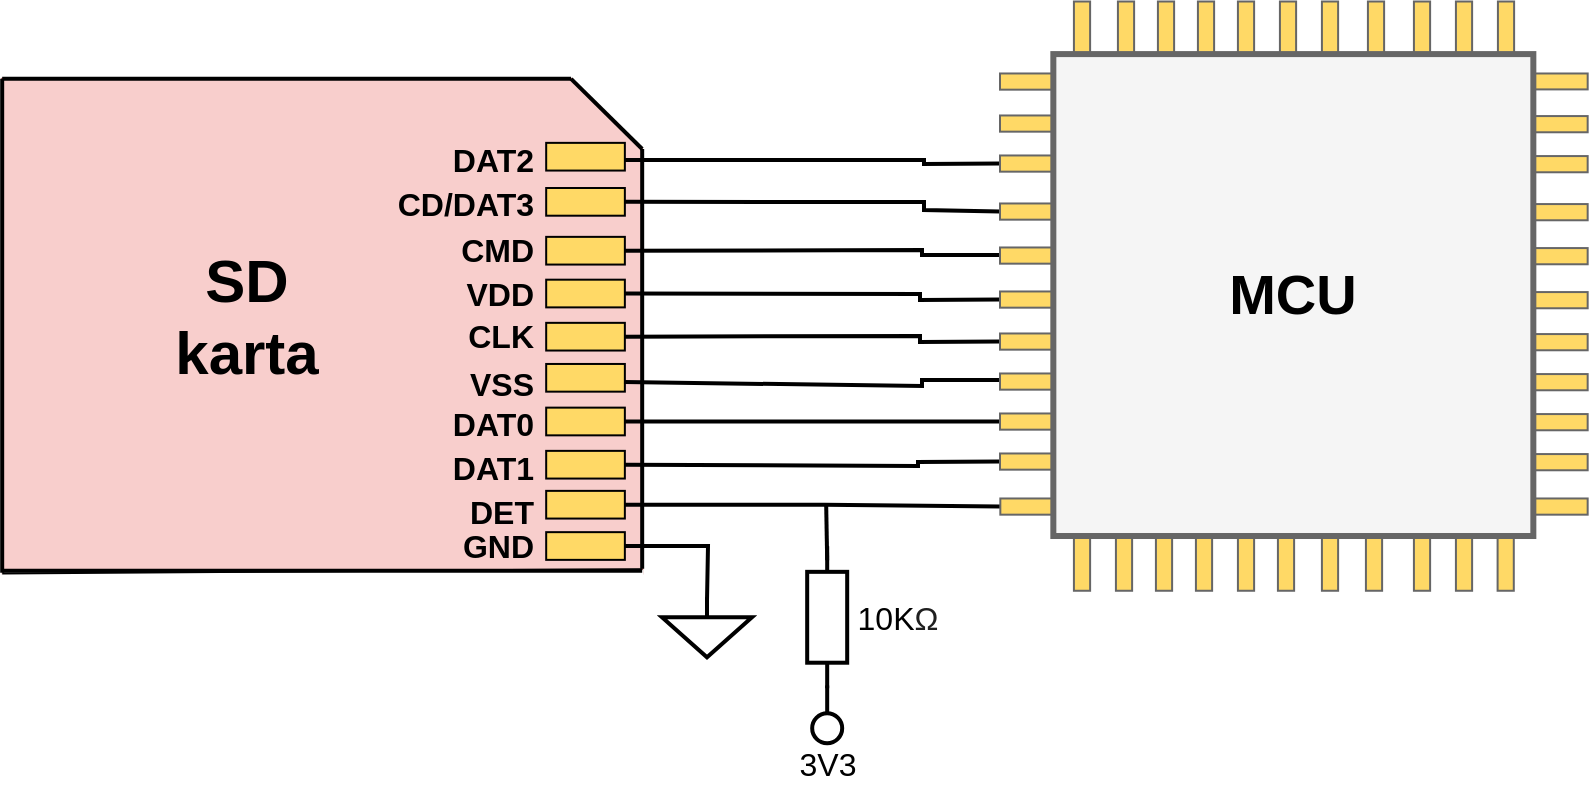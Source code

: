 <mxfile version="26.2.15">
  <diagram name="Page-1" id="grxjmBSZ66YvxdyVK8vT">
    <mxGraphModel dx="933" dy="649" grid="0" gridSize="10" guides="1" tooltips="1" connect="1" arrows="1" fold="1" page="1" pageScale="1" pageWidth="1169" pageHeight="827" math="0" shadow="0">
      <root>
        <mxCell id="0" />
        <mxCell id="1" parent="0" />
        <mxCell id="pv6o5KpTnsOTxaIWQSOI-92" value="" style="endArrow=none;html=1;rounded=0;strokeWidth=2;" parent="1" edge="1">
          <mxGeometry width="50" height="50" relative="1" as="geometry">
            <mxPoint x="591.09" y="507.43" as="sourcePoint" />
            <mxPoint x="591.59" y="535.14" as="targetPoint" />
          </mxGeometry>
        </mxCell>
        <mxCell id="pv6o5KpTnsOTxaIWQSOI-93" value="" style="pointerEvents=1;verticalLabelPosition=bottom;shadow=0;dashed=0;align=center;html=1;verticalAlign=top;shape=mxgraph.electrical.resistors.resistor_1;rotation=90;strokeWidth=2;" parent="1" vertex="1">
          <mxGeometry x="556.09" y="553.64" width="71" height="20" as="geometry" />
        </mxCell>
        <mxCell id="pv6o5KpTnsOTxaIWQSOI-94" value="&lt;font style=&quot;font-size: 16px;&quot;&gt;10K&lt;/font&gt;&lt;span style=&quot;color: rgb(31, 31, 31); font-family: &amp;quot;Google Sans&amp;quot;, Arial, sans-serif; font-size: 16px; text-align: start; background-color: rgb(255, 255, 255);&quot;&gt;Ω&lt;/span&gt;" style="text;html=1;align=center;verticalAlign=middle;whiteSpace=wrap;rounded=0;" parent="1" vertex="1">
          <mxGeometry x="596.59" y="548.64" width="60" height="30" as="geometry" />
        </mxCell>
        <mxCell id="pv6o5KpTnsOTxaIWQSOI-95" value="&lt;font style=&quot;font-size: 16px;&quot;&gt;3V3&lt;/font&gt;" style="text;html=1;align=center;verticalAlign=middle;whiteSpace=wrap;rounded=0;" parent="1" vertex="1">
          <mxGeometry x="561.59" y="622.14" width="60" height="30" as="geometry" />
        </mxCell>
        <mxCell id="pv6o5KpTnsOTxaIWQSOI-96" value="" style="endArrow=none;html=1;rounded=0;entryX=0.98;entryY=0.5;entryDx=0;entryDy=0;entryPerimeter=0;exitX=0.5;exitY=0;exitDx=0;exitDy=0;strokeWidth=2;" parent="1" source="pv6o5KpTnsOTxaIWQSOI-101" target="pv6o5KpTnsOTxaIWQSOI-93" edge="1">
          <mxGeometry width="50" height="50" relative="1" as="geometry">
            <mxPoint x="591.59" y="609.14" as="sourcePoint" />
            <mxPoint x="603.59" y="560.14" as="targetPoint" />
          </mxGeometry>
        </mxCell>
        <mxCell id="pv6o5KpTnsOTxaIWQSOI-99" value="" style="pointerEvents=1;verticalLabelPosition=bottom;shadow=0;dashed=0;align=center;html=1;verticalAlign=top;shape=mxgraph.electrical.signal_sources.signal_ground;strokeWidth=2;" parent="1" vertex="1">
          <mxGeometry x="509.0" y="553.64" width="45" height="30" as="geometry" />
        </mxCell>
        <mxCell id="pv6o5KpTnsOTxaIWQSOI-101" value="" style="verticalLabelPosition=bottom;shadow=0;dashed=0;align=center;html=1;verticalAlign=top;strokeWidth=2;shape=ellipse;perimeter=ellipsePerimeter;" parent="1" vertex="1">
          <mxGeometry x="584.09" y="611.64" width="15" height="15" as="geometry" />
        </mxCell>
        <mxCell id="pv6o5KpTnsOTxaIWQSOI-102" value="" style="group;fillColor=#f8cecc;strokeColor=#b85450;container=0;" parent="1" vertex="1" connectable="0">
          <mxGeometry x="179.09" y="294.43" width="320" height="247.36" as="geometry" />
        </mxCell>
        <mxCell id="pv6o5KpTnsOTxaIWQSOI-103" value="" style="triangle;whiteSpace=wrap;html=1;rotation=80;strokeColor=#FFFFFF;container=0;" parent="1" vertex="1">
          <mxGeometry x="473.77" y="268" width="58" height="81" as="geometry" />
        </mxCell>
        <mxCell id="pv6o5KpTnsOTxaIWQSOI-105" value="" style="rounded=0;whiteSpace=wrap;html=1;strokeColor=#FFFFFF;container=0;" parent="1" vertex="1">
          <mxGeometry x="455.09" y="540.43" width="44" height="31.69" as="geometry" />
        </mxCell>
        <mxCell id="pv6o5KpTnsOTxaIWQSOI-106" value="" style="rounded=0;whiteSpace=wrap;html=1;strokeColor=#FFFFFF;container=0;" parent="1" vertex="1">
          <mxGeometry x="411.09" y="540.43" width="44" height="31.69" as="geometry" />
        </mxCell>
        <mxCell id="pv6o5KpTnsOTxaIWQSOI-107" value="" style="rounded=0;whiteSpace=wrap;html=1;strokeColor=#FFFFFF;container=0;" parent="1" vertex="1">
          <mxGeometry x="367.09" y="540.43" width="44" height="31.69" as="geometry" />
        </mxCell>
        <mxCell id="pv6o5KpTnsOTxaIWQSOI-108" value="" style="rounded=0;whiteSpace=wrap;html=1;strokeColor=#FFFFFF;container=0;" parent="1" vertex="1">
          <mxGeometry x="323.09" y="540.43" width="44" height="31.69" as="geometry" />
        </mxCell>
        <mxCell id="pv6o5KpTnsOTxaIWQSOI-109" value="" style="rounded=0;whiteSpace=wrap;html=1;strokeColor=#FFFFFF;container=0;" parent="1" vertex="1">
          <mxGeometry x="279.09" y="540.43" width="44" height="31.69" as="geometry" />
        </mxCell>
        <mxCell id="pv6o5KpTnsOTxaIWQSOI-110" value="" style="rounded=0;whiteSpace=wrap;html=1;strokeColor=#FFFFFF;container=0;" parent="1" vertex="1">
          <mxGeometry x="235.09" y="540.43" width="44" height="31.69" as="geometry" />
        </mxCell>
        <mxCell id="pv6o5KpTnsOTxaIWQSOI-111" value="" style="rounded=0;whiteSpace=wrap;html=1;strokeColor=#FFFFFF;container=0;" parent="1" vertex="1">
          <mxGeometry x="201.09" y="540.43" width="44" height="31.69" as="geometry" />
        </mxCell>
        <mxCell id="pv6o5KpTnsOTxaIWQSOI-112" value="" style="rounded=0;whiteSpace=wrap;html=1;strokeColor=#FFFFFF;container=0;" parent="1" vertex="1">
          <mxGeometry x="179.09" y="540.43" width="44" height="31.69" as="geometry" />
        </mxCell>
        <mxCell id="pv6o5KpTnsOTxaIWQSOI-113" value="" style="endArrow=none;html=1;rounded=0;exitX=1;exitY=0;exitDx=0;exitDy=0;strokeWidth=2;" parent="1" source="pv6o5KpTnsOTxaIWQSOI-105" edge="1">
          <mxGeometry width="50" height="50" relative="1" as="geometry">
            <mxPoint x="364.09" y="573.43" as="sourcePoint" />
            <mxPoint x="179.09" y="540.43" as="targetPoint" />
          </mxGeometry>
        </mxCell>
        <mxCell id="pv6o5KpTnsOTxaIWQSOI-114" value="" style="endArrow=none;html=1;rounded=0;exitX=-0.002;exitY=0.014;exitDx=0;exitDy=0;exitPerimeter=0;" parent="1" source="pv6o5KpTnsOTxaIWQSOI-112" edge="1">
          <mxGeometry width="50" height="50" relative="1" as="geometry">
            <mxPoint x="179.09" y="540.43" as="sourcePoint" />
            <mxPoint x="179.09" y="518.43" as="targetPoint" />
          </mxGeometry>
        </mxCell>
        <mxCell id="pv6o5KpTnsOTxaIWQSOI-3" value="" style="rounded=0;whiteSpace=wrap;html=1;container=0;fillColor=#FFD966;strokeColor=#000000;" parent="1" vertex="1">
          <mxGeometry x="451.09" y="326.43" width="39.34" height="13.85" as="geometry" />
        </mxCell>
        <mxCell id="pv6o5KpTnsOTxaIWQSOI-10" value="" style="endArrow=none;html=1;rounded=0;entryX=0;entryY=1;entryDx=0;entryDy=0;strokeWidth=2;" parent="1" edge="1">
          <mxGeometry width="50" height="50" relative="1" as="geometry">
            <mxPoint x="179.09" y="541.43" as="sourcePoint" />
            <mxPoint x="179.09" y="294.43" as="targetPoint" />
          </mxGeometry>
        </mxCell>
        <mxCell id="pv6o5KpTnsOTxaIWQSOI-11" value="" style="endArrow=none;html=1;rounded=0;exitX=1;exitY=1;exitDx=0;exitDy=0;" parent="1" edge="1">
          <mxGeometry width="50" height="50" relative="1" as="geometry">
            <mxPoint x="179.09" y="541.79" as="sourcePoint" />
            <mxPoint x="499.09" y="539.6" as="targetPoint" />
          </mxGeometry>
        </mxCell>
        <mxCell id="pv6o5KpTnsOTxaIWQSOI-12" value="" style="endArrow=none;html=1;rounded=0;strokeWidth=2;" parent="1" edge="1">
          <mxGeometry width="50" height="50" relative="1" as="geometry">
            <mxPoint x="179.09" y="294.43" as="sourcePoint" />
            <mxPoint x="463.534" y="294.43" as="targetPoint" />
          </mxGeometry>
        </mxCell>
        <mxCell id="pv6o5KpTnsOTxaIWQSOI-13" value="" style="endArrow=none;html=1;rounded=0;strokeWidth=2;" parent="1" edge="1">
          <mxGeometry width="50" height="50" relative="1" as="geometry">
            <mxPoint x="499.09" y="329.478" as="sourcePoint" />
            <mxPoint x="463.534" y="294.43" as="targetPoint" />
          </mxGeometry>
        </mxCell>
        <mxCell id="pv6o5KpTnsOTxaIWQSOI-14" value="" style="endArrow=none;html=1;rounded=0;strokeWidth=2;" parent="1" edge="1">
          <mxGeometry width="50" height="50" relative="1" as="geometry">
            <mxPoint x="499.09" y="539.43" as="sourcePoint" />
            <mxPoint x="499.09" y="329.478" as="targetPoint" />
          </mxGeometry>
        </mxCell>
        <mxCell id="pv6o5KpTnsOTxaIWQSOI-67" value="&lt;font style=&quot;font-size: 30px;&quot;&gt;&lt;b style=&quot;&quot;&gt;SD&lt;/b&gt;&lt;/font&gt;&lt;div&gt;&lt;font style=&quot;font-size: 30px;&quot;&gt;&lt;b style=&quot;&quot;&gt;karta&lt;/b&gt;&lt;/font&gt;&lt;/div&gt;" style="text;html=1;align=center;verticalAlign=middle;whiteSpace=wrap;rounded=0;container=0;" parent="1" vertex="1">
          <mxGeometry x="198.59" y="357.0" width="205" height="112.56" as="geometry" />
        </mxCell>
        <mxCell id="pv6o5KpTnsOTxaIWQSOI-77" value="&lt;b&gt;&lt;font style=&quot;font-size: 16px;&quot;&gt;DAT2&lt;/font&gt;&lt;/b&gt;" style="text;html=1;align=right;verticalAlign=middle;whiteSpace=wrap;rounded=0;container=0;" parent="1" vertex="1">
          <mxGeometry x="387.09" y="318.282" width="60" height="32.471" as="geometry" />
        </mxCell>
        <mxCell id="pv6o5KpTnsOTxaIWQSOI-78" value="&lt;b&gt;&lt;font style=&quot;font-size: 16px;&quot;&gt;CD/DAT3&lt;/font&gt;&lt;/b&gt;" style="text;html=1;align=right;verticalAlign=middle;whiteSpace=wrap;rounded=0;container=0;" parent="1" vertex="1">
          <mxGeometry x="371.09" y="340.959" width="76" height="32.471" as="geometry" />
        </mxCell>
        <mxCell id="pv6o5KpTnsOTxaIWQSOI-79" value="&lt;span style=&quot;font-size: 16px;&quot;&gt;&lt;b&gt;CMD&lt;/b&gt;&lt;/span&gt;" style="text;html=1;align=right;verticalAlign=middle;whiteSpace=wrap;rounded=0;container=0;" parent="1" vertex="1">
          <mxGeometry x="371.09" y="364.121" width="76" height="32.471" as="geometry" />
        </mxCell>
        <mxCell id="pv6o5KpTnsOTxaIWQSOI-80" value="&lt;span style=&quot;font-size: 16px;&quot;&gt;&lt;b&gt;VDD&lt;/b&gt;&lt;/span&gt;" style="text;html=1;align=right;verticalAlign=middle;whiteSpace=wrap;rounded=0;container=0;" parent="1" vertex="1">
          <mxGeometry x="371.09" y="385.531" width="76" height="32.471" as="geometry" />
        </mxCell>
        <mxCell id="pv6o5KpTnsOTxaIWQSOI-81" value="&lt;span style=&quot;font-size: 16px;&quot;&gt;&lt;b&gt;CLK&lt;/b&gt;&lt;/span&gt;" style="text;html=1;align=right;verticalAlign=middle;whiteSpace=wrap;rounded=0;container=0;" parent="1" vertex="1">
          <mxGeometry x="371.09" y="407.106" width="76" height="32.471" as="geometry" />
        </mxCell>
        <mxCell id="pv6o5KpTnsOTxaIWQSOI-82" value="&lt;span style=&quot;font-size: 16px;&quot;&gt;&lt;b&gt;VSS&lt;/b&gt;&lt;/span&gt;" style="text;html=1;align=right;verticalAlign=middle;whiteSpace=wrap;rounded=0;container=0;" parent="1" vertex="1">
          <mxGeometry x="371.09" y="430.269" width="76" height="32.471" as="geometry" />
        </mxCell>
        <mxCell id="pv6o5KpTnsOTxaIWQSOI-83" value="&lt;span style=&quot;font-size: 16px;&quot;&gt;&lt;b&gt;DAT0&lt;/b&gt;&lt;/span&gt;" style="text;html=1;align=right;verticalAlign=middle;whiteSpace=wrap;rounded=0;container=0;" parent="1" vertex="1">
          <mxGeometry x="371.09" y="450.834" width="76" height="32.471" as="geometry" />
        </mxCell>
        <mxCell id="pv6o5KpTnsOTxaIWQSOI-84" value="&lt;span style=&quot;font-size: 16px;&quot;&gt;&lt;b&gt;DAT1&lt;/b&gt;&lt;/span&gt;" style="text;html=1;align=right;verticalAlign=middle;whiteSpace=wrap;rounded=0;container=0;" parent="1" vertex="1">
          <mxGeometry x="371.09" y="472.671" width="76" height="32.471" as="geometry" />
        </mxCell>
        <mxCell id="pv6o5KpTnsOTxaIWQSOI-90" value="&lt;span style=&quot;font-size: 16px;&quot;&gt;&lt;b&gt;DET&lt;/b&gt;&lt;/span&gt;" style="text;html=1;align=right;verticalAlign=middle;whiteSpace=wrap;rounded=0;container=0;" parent="1" vertex="1">
          <mxGeometry x="371.09" y="494.277" width="76" height="32.471" as="geometry" />
        </mxCell>
        <mxCell id="pv6o5KpTnsOTxaIWQSOI-97" value="&lt;span style=&quot;font-size: 16px;&quot;&gt;&lt;b&gt;GND&lt;/b&gt;&lt;/span&gt;" style="text;html=1;align=right;verticalAlign=middle;whiteSpace=wrap;rounded=0;rotation=0;container=0;" parent="1" vertex="1">
          <mxGeometry x="371.09" y="511.767" width="76" height="32.471" as="geometry" />
        </mxCell>
        <mxCell id="qsifdUUwygnSzQHQDBGr-3" value="" style="rounded=0;whiteSpace=wrap;html=1;container=0;fillColor=#FFD966;strokeColor=#000000;" parent="1" vertex="1">
          <mxGeometry x="451.09" y="349" width="39.34" height="13.85" as="geometry" />
        </mxCell>
        <mxCell id="qsifdUUwygnSzQHQDBGr-4" value="" style="rounded=0;whiteSpace=wrap;html=1;container=0;fillColor=#FFD966;strokeColor=#000000;" parent="1" vertex="1">
          <mxGeometry x="451.09" y="373.43" width="39.34" height="13.85" as="geometry" />
        </mxCell>
        <mxCell id="qsifdUUwygnSzQHQDBGr-5" value="" style="rounded=0;whiteSpace=wrap;html=1;container=0;fillColor=#FFD966;strokeColor=#000000;" parent="1" vertex="1">
          <mxGeometry x="451.09" y="394.84" width="39.34" height="13.85" as="geometry" />
        </mxCell>
        <mxCell id="qsifdUUwygnSzQHQDBGr-7" value="" style="rounded=0;whiteSpace=wrap;html=1;container=0;fillColor=#FFD966;strokeColor=#000000;" parent="1" vertex="1">
          <mxGeometry x="451.09" y="416.42" width="39.34" height="13.85" as="geometry" />
        </mxCell>
        <mxCell id="qsifdUUwygnSzQHQDBGr-8" value="" style="rounded=0;whiteSpace=wrap;html=1;container=0;fillColor=#FFD966;strokeColor=#000000;" parent="1" vertex="1">
          <mxGeometry x="451.09" y="436.98" width="39.34" height="13.85" as="geometry" />
        </mxCell>
        <mxCell id="qsifdUUwygnSzQHQDBGr-9" value="" style="rounded=0;whiteSpace=wrap;html=1;container=0;fillColor=#FFD966;strokeColor=#000000;" parent="1" vertex="1">
          <mxGeometry x="451.09" y="458.82" width="39.34" height="13.85" as="geometry" />
        </mxCell>
        <mxCell id="qsifdUUwygnSzQHQDBGr-10" value="" style="rounded=0;whiteSpace=wrap;html=1;container=0;fillColor=#FFD966;strokeColor=#000000;" parent="1" vertex="1">
          <mxGeometry x="451.09" y="480.43" width="39.34" height="13.85" as="geometry" />
        </mxCell>
        <mxCell id="qsifdUUwygnSzQHQDBGr-11" value="" style="rounded=0;whiteSpace=wrap;html=1;container=0;fillColor=#FFD966;strokeColor=#000000;" parent="1" vertex="1">
          <mxGeometry x="451.09" y="500.43" width="39.34" height="13.85" as="geometry" />
        </mxCell>
        <mxCell id="qsifdUUwygnSzQHQDBGr-12" value="" style="rounded=0;whiteSpace=wrap;html=1;container=0;fillColor=#FFD966;strokeColor=#000000;" parent="1" vertex="1">
          <mxGeometry x="451.09" y="521.08" width="39.34" height="13.85" as="geometry" />
        </mxCell>
        <mxCell id="qsifdUUwygnSzQHQDBGr-14" value="" style="endArrow=none;html=1;rounded=0;strokeWidth=2;entryX=0;entryY=0.5;entryDx=0;entryDy=0;exitX=1;exitY=0.5;exitDx=0;exitDy=0;" parent="1" source="qsifdUUwygnSzQHQDBGr-10" target="pv6o5KpTnsOTxaIWQSOI-36" edge="1">
          <mxGeometry width="50" height="50" relative="1" as="geometry">
            <mxPoint x="509.09" y="516.43" as="sourcePoint" />
            <mxPoint x="688" y="518" as="targetPoint" />
            <Array as="points">
              <mxPoint x="637" y="488" />
              <mxPoint x="637" y="486" />
            </Array>
          </mxGeometry>
        </mxCell>
        <mxCell id="qsifdUUwygnSzQHQDBGr-15" value="" style="endArrow=none;html=1;rounded=0;strokeWidth=2;entryX=0;entryY=0.5;entryDx=0;entryDy=0;exitX=1;exitY=0.5;exitDx=0;exitDy=0;" parent="1" source="qsifdUUwygnSzQHQDBGr-9" edge="1">
          <mxGeometry width="50" height="50" relative="1" as="geometry">
            <mxPoint x="490.43" y="466.71" as="sourcePoint" />
            <mxPoint x="678.43" y="465.71" as="targetPoint" />
            <Array as="points" />
          </mxGeometry>
        </mxCell>
        <mxCell id="qsifdUUwygnSzQHQDBGr-16" value="" style="endArrow=none;html=1;rounded=0;strokeWidth=2;entryX=0;entryY=0.5;entryDx=0;entryDy=0;exitX=1;exitY=0.5;exitDx=0;exitDy=0;" parent="1" edge="1">
          <mxGeometry width="50" height="50" relative="1" as="geometry">
            <mxPoint x="490" y="446" as="sourcePoint" />
            <mxPoint x="678" y="445" as="targetPoint" />
            <Array as="points">
              <mxPoint x="639" y="448" />
              <mxPoint x="639" y="445" />
            </Array>
          </mxGeometry>
        </mxCell>
        <mxCell id="qsifdUUwygnSzQHQDBGr-17" value="" style="endArrow=none;html=1;rounded=0;strokeWidth=2;entryX=0;entryY=0.5;entryDx=0;entryDy=0;exitX=1;exitY=0.5;exitDx=0;exitDy=0;" parent="1" source="qsifdUUwygnSzQHQDBGr-7" target="pv6o5KpTnsOTxaIWQSOI-34" edge="1">
          <mxGeometry width="50" height="50" relative="1" as="geometry">
            <mxPoint x="490" y="426" as="sourcePoint" />
            <mxPoint x="678" y="425" as="targetPoint" />
            <Array as="points">
              <mxPoint x="638" y="423" />
              <mxPoint x="638" y="426" />
            </Array>
          </mxGeometry>
        </mxCell>
        <mxCell id="qsifdUUwygnSzQHQDBGr-18" value="" style="endArrow=none;html=1;rounded=0;strokeWidth=2;entryX=0;entryY=0.5;entryDx=0;entryDy=0;exitX=1;exitY=0.5;exitDx=0;exitDy=0;" parent="1" source="qsifdUUwygnSzQHQDBGr-5" target="pv6o5KpTnsOTxaIWQSOI-33" edge="1">
          <mxGeometry width="50" height="50" relative="1" as="geometry">
            <mxPoint x="490" y="405.11" as="sourcePoint" />
            <mxPoint x="678" y="404.11" as="targetPoint" />
            <Array as="points">
              <mxPoint x="638" y="402" />
              <mxPoint x="638" y="405" />
            </Array>
          </mxGeometry>
        </mxCell>
        <mxCell id="qsifdUUwygnSzQHQDBGr-19" value="" style="endArrow=none;html=1;rounded=0;strokeWidth=2;entryX=0;entryY=0.5;entryDx=0;entryDy=0;exitX=1;exitY=0.5;exitDx=0;exitDy=0;" parent="1" source="qsifdUUwygnSzQHQDBGr-4" edge="1">
          <mxGeometry width="50" height="50" relative="1" as="geometry">
            <mxPoint x="490" y="383.53" as="sourcePoint" />
            <mxPoint x="678" y="382.53" as="targetPoint" />
            <Array as="points">
              <mxPoint x="639" y="380" />
              <mxPoint x="639" y="382.53" />
            </Array>
          </mxGeometry>
        </mxCell>
        <mxCell id="qsifdUUwygnSzQHQDBGr-20" value="" style="endArrow=none;html=1;rounded=0;strokeWidth=2;entryX=0;entryY=0.5;entryDx=0;entryDy=0;exitX=1;exitY=0.5;exitDx=0;exitDy=0;" parent="1" source="qsifdUUwygnSzQHQDBGr-3" target="pv6o5KpTnsOTxaIWQSOI-40" edge="1">
          <mxGeometry width="50" height="50" relative="1" as="geometry">
            <mxPoint x="490" y="360.85" as="sourcePoint" />
            <mxPoint x="678" y="359.85" as="targetPoint" />
            <Array as="points">
              <mxPoint x="640" y="356" />
              <mxPoint x="640" y="360" />
            </Array>
          </mxGeometry>
        </mxCell>
        <mxCell id="qsifdUUwygnSzQHQDBGr-21" value="" style="endArrow=none;html=1;rounded=0;strokeWidth=2;entryX=0;entryY=0.5;entryDx=0;entryDy=0;" parent="1" target="pv6o5KpTnsOTxaIWQSOI-32" edge="1">
          <mxGeometry width="50" height="50" relative="1" as="geometry">
            <mxPoint x="490" y="335" as="sourcePoint" />
            <mxPoint x="678" y="337.28" as="targetPoint" />
            <Array as="points">
              <mxPoint x="640" y="335" />
              <mxPoint x="640" y="337" />
            </Array>
          </mxGeometry>
        </mxCell>
        <mxCell id="pv6o5KpTnsOTxaIWQSOI-91" value="" style="endArrow=none;html=1;rounded=0;strokeWidth=2;entryX=0;entryY=0.5;entryDx=0;entryDy=0;exitX=1;exitY=0.5;exitDx=0;exitDy=0;" parent="1" source="qsifdUUwygnSzQHQDBGr-11" target="pv6o5KpTnsOTxaIWQSOI-37" edge="1">
          <mxGeometry width="50" height="50" relative="1" as="geometry">
            <mxPoint x="499.09" y="506.43" as="sourcePoint" />
            <mxPoint x="665.09" y="512.43" as="targetPoint" />
            <Array as="points">
              <mxPoint x="590.09" y="507.43" />
            </Array>
          </mxGeometry>
        </mxCell>
        <mxCell id="pv6o5KpTnsOTxaIWQSOI-98" value="" style="endArrow=none;html=1;rounded=0;exitX=0.5;exitY=0.054;exitDx=0;exitDy=0;exitPerimeter=0;entryX=1;entryY=0.5;entryDx=0;entryDy=0;strokeWidth=2;" parent="1" source="pv6o5KpTnsOTxaIWQSOI-99" target="qsifdUUwygnSzQHQDBGr-12" edge="1">
          <mxGeometry width="50" height="50" relative="1" as="geometry">
            <mxPoint x="129.09" y="561.43" as="sourcePoint" />
            <mxPoint x="472.42" y="527.81" as="targetPoint" />
            <Array as="points">
              <mxPoint x="532" y="528" />
            </Array>
          </mxGeometry>
        </mxCell>
        <mxCell id="pv6o5KpTnsOTxaIWQSOI-66" value="" style="group;fillColor=default;" parent="1" vertex="1" connectable="0">
          <mxGeometry x="678" y="256.005" width="293.34" height="292.667" as="geometry" />
        </mxCell>
        <mxCell id="pv6o5KpTnsOTxaIWQSOI-30" value="" style="rounded=0;whiteSpace=wrap;html=1;fillColor=#FFD966;container=0;strokeColor=#666666;" parent="pv6o5KpTnsOTxaIWQSOI-66" vertex="1">
          <mxGeometry y="35.736" width="26.667" height="8.095" as="geometry" />
        </mxCell>
        <mxCell id="pv6o5KpTnsOTxaIWQSOI-31" value="" style="rounded=0;whiteSpace=wrap;html=1;fillColor=#FFD966;container=0;strokeColor=#666666;" parent="pv6o5KpTnsOTxaIWQSOI-66" vertex="1">
          <mxGeometry y="56.736" width="26.667" height="8.095" as="geometry" />
        </mxCell>
        <mxCell id="pv6o5KpTnsOTxaIWQSOI-37" value="" style="rounded=0;whiteSpace=wrap;html=1;fillColor=#FFD966;strokeColor=#666666;container=0;" parent="pv6o5KpTnsOTxaIWQSOI-66" vertex="1">
          <mxGeometry x="0.16" y="248.236" width="26.667" height="8.095" as="geometry" />
        </mxCell>
        <mxCell id="pv6o5KpTnsOTxaIWQSOI-17" value="" style="rounded=0;whiteSpace=wrap;html=1;container=0;fillColor=#FFD966;strokeColor=#666666;" parent="pv6o5KpTnsOTxaIWQSOI-66" vertex="1">
          <mxGeometry x="267.17" y="35.74" width="26.67" height="7.96" as="geometry" />
        </mxCell>
        <mxCell id="pv6o5KpTnsOTxaIWQSOI-18" value="" style="rounded=0;whiteSpace=wrap;html=1;container=0;fillColor=#FFD966;strokeColor=#666666;" parent="pv6o5KpTnsOTxaIWQSOI-66" vertex="1">
          <mxGeometry x="267.17" y="57.036" width="26.667" height="8.095" as="geometry" />
        </mxCell>
        <mxCell id="pv6o5KpTnsOTxaIWQSOI-20" value="" style="rounded=0;whiteSpace=wrap;html=1;container=0;fillColor=#FFD966;strokeColor=#666666;" parent="pv6o5KpTnsOTxaIWQSOI-66" vertex="1">
          <mxGeometry x="267.17" y="77.036" width="26.667" height="8.095" as="geometry" />
        </mxCell>
        <mxCell id="pv6o5KpTnsOTxaIWQSOI-21" value="" style="rounded=0;whiteSpace=wrap;html=1;container=0;fillColor=#FFD966;strokeColor=#666666;" parent="pv6o5KpTnsOTxaIWQSOI-66" vertex="1">
          <mxGeometry x="267.17" y="145.036" width="26.667" height="8.095" as="geometry" />
        </mxCell>
        <mxCell id="pv6o5KpTnsOTxaIWQSOI-22" value="" style="rounded=0;whiteSpace=wrap;html=1;container=0;fillColor=#FFD966;strokeColor=#666666;" parent="pv6o5KpTnsOTxaIWQSOI-66" vertex="1">
          <mxGeometry x="267.17" y="166.036" width="26.667" height="8.095" as="geometry" />
        </mxCell>
        <mxCell id="pv6o5KpTnsOTxaIWQSOI-23" value="" style="rounded=0;whiteSpace=wrap;html=1;container=0;fillColor=#FFD966;strokeColor=#666666;" parent="pv6o5KpTnsOTxaIWQSOI-66" vertex="1">
          <mxGeometry x="267.17" y="186.036" width="26.667" height="8.095" as="geometry" />
        </mxCell>
        <mxCell id="pv6o5KpTnsOTxaIWQSOI-25" value="" style="rounded=0;whiteSpace=wrap;html=1;container=0;fillColor=#FFD966;strokeColor=#666666;" parent="pv6o5KpTnsOTxaIWQSOI-66" vertex="1">
          <mxGeometry x="267.17" y="226.036" width="26.667" height="8.095" as="geometry" />
        </mxCell>
        <mxCell id="pv6o5KpTnsOTxaIWQSOI-26" value="" style="rounded=0;whiteSpace=wrap;html=1;container=0;fillColor=#FFD966;strokeColor=#666666;strokeWidth=1;" parent="pv6o5KpTnsOTxaIWQSOI-66" vertex="1">
          <mxGeometry x="267.17" y="248.236" width="26.667" height="8.095" as="geometry" />
        </mxCell>
        <mxCell id="pv6o5KpTnsOTxaIWQSOI-27" value="" style="rounded=0;whiteSpace=wrap;html=1;container=0;fillColor=#FFD966;strokeColor=#666666;" parent="pv6o5KpTnsOTxaIWQSOI-66" vertex="1">
          <mxGeometry x="267.17" y="123.036" width="26.667" height="8.095" as="geometry" />
        </mxCell>
        <mxCell id="pv6o5KpTnsOTxaIWQSOI-28" value="" style="rounded=0;whiteSpace=wrap;html=1;container=0;fillColor=#FFD966;strokeColor=#666666;" parent="pv6o5KpTnsOTxaIWQSOI-66" vertex="1">
          <mxGeometry x="267.17" y="206.036" width="26.667" height="8.095" as="geometry" />
        </mxCell>
        <mxCell id="pv6o5KpTnsOTxaIWQSOI-29" value="" style="rounded=0;whiteSpace=wrap;html=1;container=0;fillColor=#FFD966;strokeColor=#666666;" parent="pv6o5KpTnsOTxaIWQSOI-66" vertex="1">
          <mxGeometry x="267.17" y="101.036" width="26.667" height="8.095" as="geometry" />
        </mxCell>
        <mxCell id="pv6o5KpTnsOTxaIWQSOI-43" value="" style="rounded=0;whiteSpace=wrap;html=1;rotation=90;container=0;fillColor=#FFD966;strokeColor=#666666;" parent="pv6o5KpTnsOTxaIWQSOI-66" vertex="1">
          <mxGeometry x="239.51" y="276.996" width="26.667" height="8.095" as="geometry" />
        </mxCell>
        <mxCell id="pv6o5KpTnsOTxaIWQSOI-44" value="" style="rounded=0;whiteSpace=wrap;html=1;rotation=90;container=0;fillColor=#FFD966;strokeColor=#666666;" parent="pv6o5KpTnsOTxaIWQSOI-66" vertex="1">
          <mxGeometry x="218.67" y="276.996" width="26.667" height="8.095" as="geometry" />
        </mxCell>
        <mxCell id="pv6o5KpTnsOTxaIWQSOI-45" value="" style="rounded=0;whiteSpace=wrap;html=1;rotation=90;container=0;strokeColor=#666666;fillColor=#FFD966;" parent="pv6o5KpTnsOTxaIWQSOI-66" vertex="1">
          <mxGeometry x="197.67" y="276.996" width="26.667" height="8.095" as="geometry" />
        </mxCell>
        <mxCell id="pv6o5KpTnsOTxaIWQSOI-46" value="" style="rounded=0;whiteSpace=wrap;html=1;rotation=90;container=0;fillColor=#FFD966;strokeColor=#666666;" parent="pv6o5KpTnsOTxaIWQSOI-66" vertex="1">
          <mxGeometry x="129.67" y="276.996" width="26.667" height="8.095" as="geometry" />
        </mxCell>
        <mxCell id="pv6o5KpTnsOTxaIWQSOI-47" value="" style="rounded=0;whiteSpace=wrap;html=1;rotation=90;container=0;fillColor=#FFD966;strokeColor=#666666;" parent="pv6o5KpTnsOTxaIWQSOI-66" vertex="1">
          <mxGeometry x="109.67" y="276.996" width="26.667" height="8.095" as="geometry" />
        </mxCell>
        <mxCell id="pv6o5KpTnsOTxaIWQSOI-48" value="" style="rounded=0;whiteSpace=wrap;html=1;rotation=90;container=0;fillColor=#FFD966;strokeColor=#666666;" parent="pv6o5KpTnsOTxaIWQSOI-66" vertex="1">
          <mxGeometry x="88.67" y="276.996" width="26.667" height="8.095" as="geometry" />
        </mxCell>
        <mxCell id="pv6o5KpTnsOTxaIWQSOI-49" value="" style="rounded=0;whiteSpace=wrap;html=1;rotation=90;container=0;fillColor=#FFD966;strokeColor=#666666;" parent="pv6o5KpTnsOTxaIWQSOI-66" vertex="1">
          <mxGeometry x="48.67" y="276.996" width="26.667" height="8.095" as="geometry" />
        </mxCell>
        <mxCell id="pv6o5KpTnsOTxaIWQSOI-50" value="" style="rounded=0;whiteSpace=wrap;html=1;rotation=90;container=0;fillColor=#FFD966;strokeColor=#666666;" parent="pv6o5KpTnsOTxaIWQSOI-66" vertex="1">
          <mxGeometry x="27.67" y="276.996" width="26.667" height="8.095" as="geometry" />
        </mxCell>
        <mxCell id="pv6o5KpTnsOTxaIWQSOI-51" value="" style="rounded=0;whiteSpace=wrap;html=1;rotation=90;container=0;fillColor=#FFD966;strokeColor=#666666;" parent="pv6o5KpTnsOTxaIWQSOI-66" vertex="1">
          <mxGeometry x="151.67" y="276.996" width="26.667" height="8.095" as="geometry" />
        </mxCell>
        <mxCell id="pv6o5KpTnsOTxaIWQSOI-52" value="" style="rounded=0;whiteSpace=wrap;html=1;rotation=90;container=0;fillColor=#FFD966;strokeColor=#666666;" parent="pv6o5KpTnsOTxaIWQSOI-66" vertex="1">
          <mxGeometry x="68.67" y="276.996" width="26.667" height="8.095" as="geometry" />
        </mxCell>
        <mxCell id="pv6o5KpTnsOTxaIWQSOI-53" value="" style="rounded=0;whiteSpace=wrap;html=1;rotation=90;container=0;fillColor=#FFD966;strokeColor=#666666;" parent="pv6o5KpTnsOTxaIWQSOI-66" vertex="1">
          <mxGeometry x="173.67" y="276.996" width="26.667" height="8.095" as="geometry" />
        </mxCell>
        <mxCell id="pv6o5KpTnsOTxaIWQSOI-54" value="" style="group;rotation=90;fillColor=default;container=0;" parent="pv6o5KpTnsOTxaIWQSOI-66" vertex="1" connectable="0">
          <mxGeometry x="133.67" y="-96.964" width="26.667" height="220.595" as="geometry" />
        </mxCell>
        <mxCell id="pv6o5KpTnsOTxaIWQSOI-55" value="" style="rounded=0;whiteSpace=wrap;html=1;rotation=90;container=0;fillColor=#FFD966;strokeColor=#666666;" parent="pv6o5KpTnsOTxaIWQSOI-66" vertex="1">
          <mxGeometry x="239.67" y="9.036" width="26.667" height="8.095" as="geometry" />
        </mxCell>
        <mxCell id="pv6o5KpTnsOTxaIWQSOI-56" value="" style="rounded=0;whiteSpace=wrap;html=1;rotation=90;container=0;fillColor=#FFD966;strokeColor=#666666;" parent="pv6o5KpTnsOTxaIWQSOI-66" vertex="1">
          <mxGeometry x="218.67" y="9.036" width="26.667" height="8.095" as="geometry" />
        </mxCell>
        <mxCell id="pv6o5KpTnsOTxaIWQSOI-57" value="" style="rounded=0;whiteSpace=wrap;html=1;rotation=90;container=0;fillColor=#FFD966;strokeColor=#666666;" parent="pv6o5KpTnsOTxaIWQSOI-66" vertex="1">
          <mxGeometry x="197.67" y="9.036" width="26.667" height="8.095" as="geometry" />
        </mxCell>
        <mxCell id="pv6o5KpTnsOTxaIWQSOI-58" value="" style="rounded=0;whiteSpace=wrap;html=1;rotation=90;container=0;fillColor=#FFD966;strokeColor=#666666;" parent="pv6o5KpTnsOTxaIWQSOI-66" vertex="1">
          <mxGeometry x="130.67" y="9.036" width="26.667" height="8.095" as="geometry" />
        </mxCell>
        <mxCell id="pv6o5KpTnsOTxaIWQSOI-59" value="" style="rounded=0;whiteSpace=wrap;html=1;rotation=90;container=0;fillColor=#FFD966;strokeColor=#666666;" parent="pv6o5KpTnsOTxaIWQSOI-66" vertex="1">
          <mxGeometry x="109.67" y="9.036" width="26.667" height="8.095" as="geometry" />
        </mxCell>
        <mxCell id="pv6o5KpTnsOTxaIWQSOI-60" value="" style="rounded=0;whiteSpace=wrap;html=1;rotation=90;container=0;fillColor=#FFD966;strokeColor=#666666;" parent="pv6o5KpTnsOTxaIWQSOI-66" vertex="1">
          <mxGeometry x="89.67" y="9.036" width="26.667" height="8.095" as="geometry" />
        </mxCell>
        <mxCell id="pv6o5KpTnsOTxaIWQSOI-61" value="" style="rounded=0;whiteSpace=wrap;html=1;rotation=90;container=0;fillColor=#FFD966;strokeColor=#666666;" parent="pv6o5KpTnsOTxaIWQSOI-66" vertex="1">
          <mxGeometry x="49.67" y="9.036" width="26.667" height="8.095" as="geometry" />
        </mxCell>
        <mxCell id="pv6o5KpTnsOTxaIWQSOI-62" value="" style="rounded=0;whiteSpace=wrap;html=1;rotation=90;container=0;fillColor=#FFD966;strokeColor=#666666;" parent="pv6o5KpTnsOTxaIWQSOI-66" vertex="1">
          <mxGeometry x="27.67" y="9.036" width="26.667" height="8.095" as="geometry" />
        </mxCell>
        <mxCell id="pv6o5KpTnsOTxaIWQSOI-63" value="" style="rounded=0;whiteSpace=wrap;html=1;rotation=90;container=0;fillColor=#FFD966;strokeColor=#666666;" parent="pv6o5KpTnsOTxaIWQSOI-66" vertex="1">
          <mxGeometry x="151.67" y="9.036" width="26.667" height="8.095" as="geometry" />
        </mxCell>
        <mxCell id="pv6o5KpTnsOTxaIWQSOI-64" value="" style="rounded=0;whiteSpace=wrap;html=1;rotation=90;container=0;fillColor=#FFD966;strokeColor=#666666;" parent="pv6o5KpTnsOTxaIWQSOI-66" vertex="1">
          <mxGeometry x="69.67" y="9.036" width="26.667" height="8.095" as="geometry" />
        </mxCell>
        <mxCell id="pv6o5KpTnsOTxaIWQSOI-65" value="" style="rounded=0;whiteSpace=wrap;html=1;rotation=90;container=0;fillColor=#FFD966;strokeColor=#666666;" parent="pv6o5KpTnsOTxaIWQSOI-66" vertex="1">
          <mxGeometry x="174.67" y="9.036" width="26.667" height="8.095" as="geometry" />
        </mxCell>
        <mxCell id="pv6o5KpTnsOTxaIWQSOI-36" value="" style="rounded=0;whiteSpace=wrap;html=1;fillColor=#FFD966;container=0;strokeColor=#666666;" parent="pv6o5KpTnsOTxaIWQSOI-66" vertex="1">
          <mxGeometry y="225.736" width="26.667" height="8.095" as="geometry" />
        </mxCell>
        <mxCell id="pv6o5KpTnsOTxaIWQSOI-39" value="" style="rounded=0;whiteSpace=wrap;html=1;fillColor=#FFD966;container=0;strokeColor=#666666;" parent="pv6o5KpTnsOTxaIWQSOI-66" vertex="1">
          <mxGeometry y="205.736" width="26.667" height="8.095" as="geometry" />
        </mxCell>
        <mxCell id="pv6o5KpTnsOTxaIWQSOI-35" value="" style="rounded=0;whiteSpace=wrap;html=1;fillColor=#FFD966;container=0;strokeColor=#666666;" parent="pv6o5KpTnsOTxaIWQSOI-66" vertex="1">
          <mxGeometry y="185.736" width="26.667" height="8.095" as="geometry" />
        </mxCell>
        <mxCell id="pv6o5KpTnsOTxaIWQSOI-34" value="" style="rounded=0;whiteSpace=wrap;html=1;fillColor=#FFD966;container=0;strokeColor=#666666;" parent="pv6o5KpTnsOTxaIWQSOI-66" vertex="1">
          <mxGeometry y="165.736" width="26.667" height="8.095" as="geometry" />
        </mxCell>
        <mxCell id="pv6o5KpTnsOTxaIWQSOI-33" value="" style="rounded=0;whiteSpace=wrap;html=1;fillColor=#FFD966;container=0;strokeColor=#666666;" parent="pv6o5KpTnsOTxaIWQSOI-66" vertex="1">
          <mxGeometry y="144.736" width="26.667" height="8.095" as="geometry" />
        </mxCell>
        <mxCell id="pv6o5KpTnsOTxaIWQSOI-38" value="" style="rounded=0;whiteSpace=wrap;html=1;fillColor=#FFD966;container=0;strokeColor=#666666;" parent="pv6o5KpTnsOTxaIWQSOI-66" vertex="1">
          <mxGeometry y="122.736" width="26.667" height="8.095" as="geometry" />
        </mxCell>
        <mxCell id="pv6o5KpTnsOTxaIWQSOI-40" value="" style="rounded=0;whiteSpace=wrap;html=1;fillColor=#FFD966;container=0;strokeColor=#666666;" parent="pv6o5KpTnsOTxaIWQSOI-66" vertex="1">
          <mxGeometry y="100.736" width="26.667" height="8.095" as="geometry" />
        </mxCell>
        <mxCell id="pv6o5KpTnsOTxaIWQSOI-32" value="" style="rounded=0;whiteSpace=wrap;html=1;fillColor=#FFD966;container=0;strokeColor=#666666;" parent="pv6o5KpTnsOTxaIWQSOI-66" vertex="1">
          <mxGeometry y="76.736" width="26.667" height="8.095" as="geometry" />
        </mxCell>
        <mxCell id="pv6o5KpTnsOTxaIWQSOI-16" value="" style="rounded=0;whiteSpace=wrap;html=1;fillColor=#f5f5f5;fontColor=#333333;strokeColor=#666666;strokeWidth=3;" parent="pv6o5KpTnsOTxaIWQSOI-66" vertex="1">
          <mxGeometry x="26.67" y="26.04" width="240" height="240.96" as="geometry" />
        </mxCell>
        <mxCell id="pv6o5KpTnsOTxaIWQSOI-68" value="&lt;font style=&quot;font-size: 28px;&quot;&gt;&lt;b&gt;MCU&lt;/b&gt;&lt;/font&gt;" style="text;html=1;align=center;verticalAlign=middle;whiteSpace=wrap;rounded=0;" parent="pv6o5KpTnsOTxaIWQSOI-66" vertex="1">
          <mxGeometry x="26.34" y="94.33" width="240.67" height="104" as="geometry" />
        </mxCell>
      </root>
    </mxGraphModel>
  </diagram>
</mxfile>

